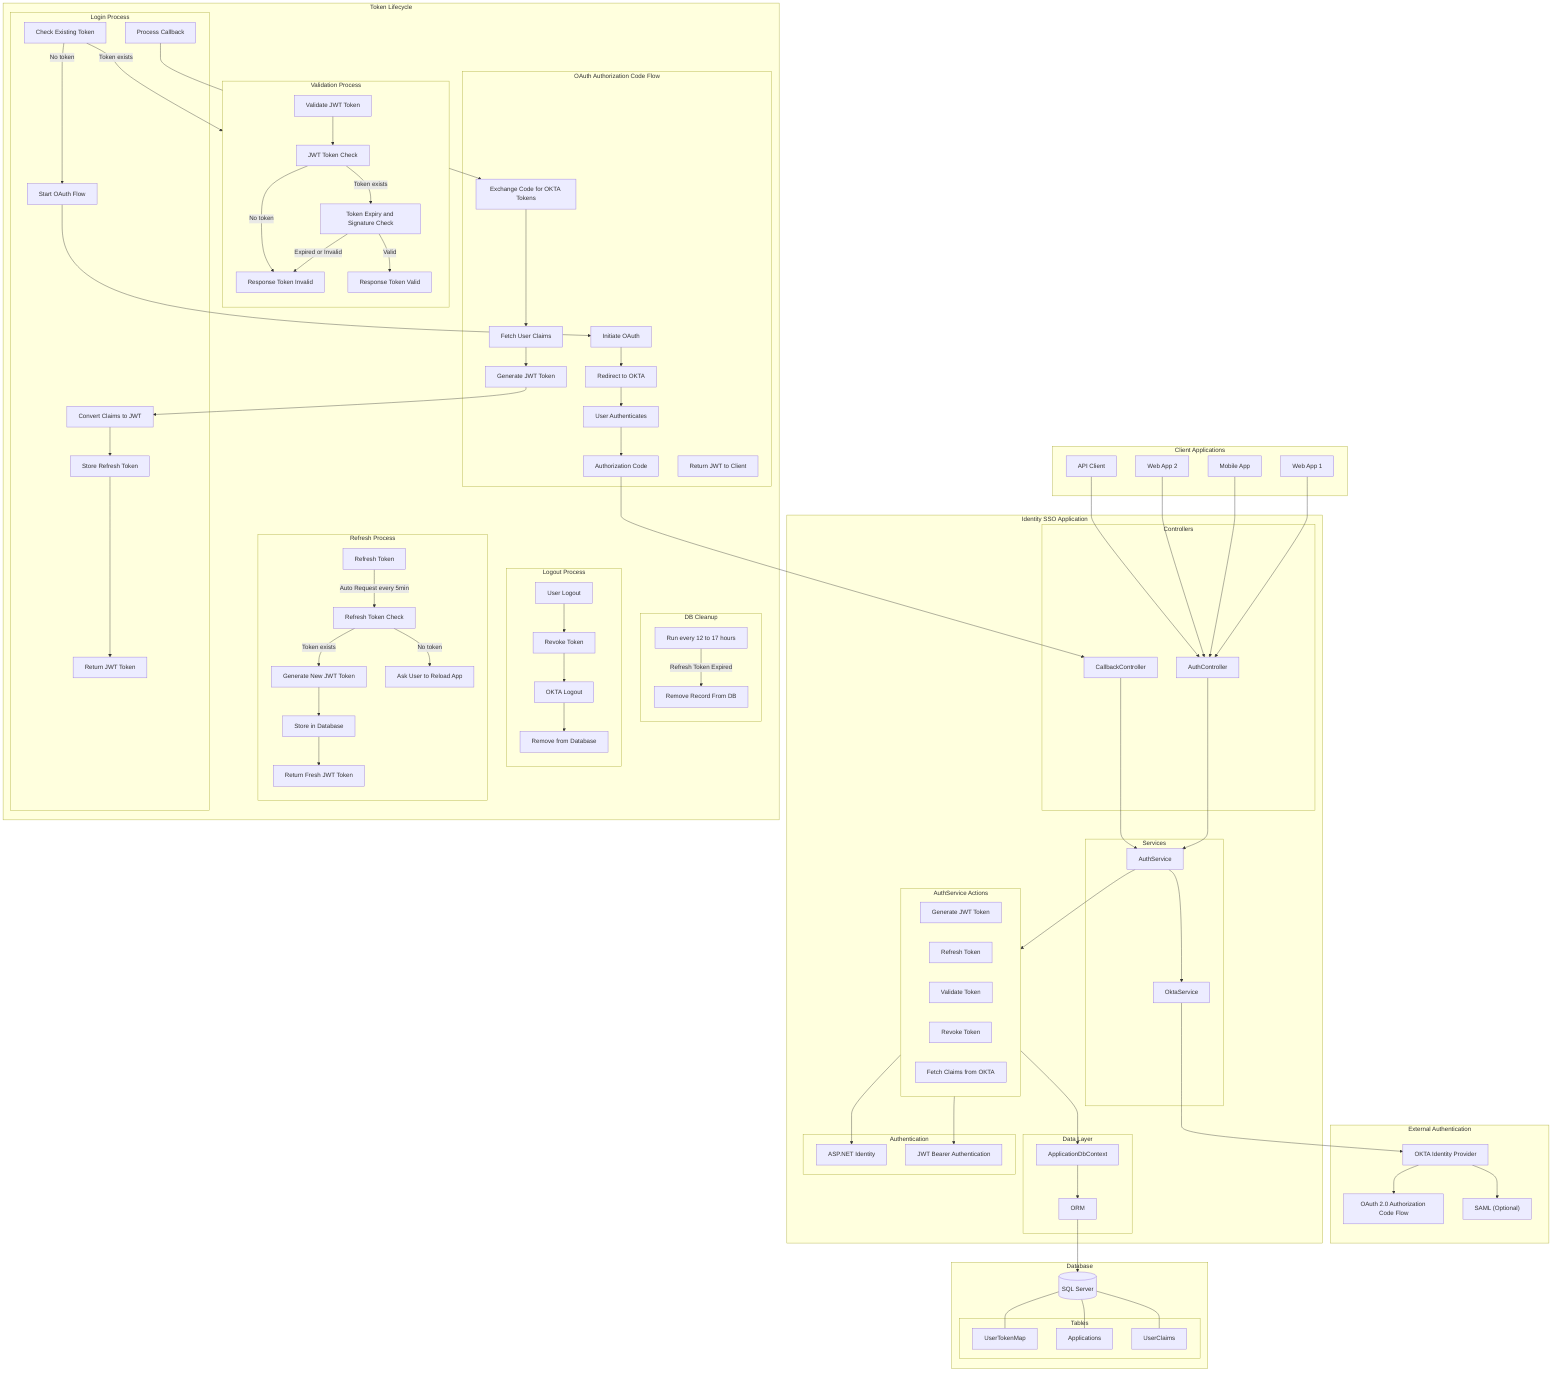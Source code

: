---
config:
  layout: dagre
---
flowchart TB
 subgraph ClientApps["Client Applications"]
    direction LR
        A1["Web App 1"]
        A2["Mobile App"]
        A3["Web App 2"]
        A4["API Client"]
  end
 subgraph Controllers["Controllers"]
        AC["AuthController"]
        CC["CallbackController"]
  end
 subgraph Services["Services"]
    direction LR
        AS["AuthService"]
        OS["OktaService"]
  end
 subgraph AuthServiceActions["AuthService Actions"]
    direction LR
        AGTK["Generate JWT Token"]
        ARTK["Refresh Token"]
        AVTK["Validate Token"]
        ARVK["Revoke Token"]
        AFC["Fetch Claims from OKTA"]
  end
 subgraph ExternalAuth["External Authentication"]
    direction LR
        OKTA["OKTA Identity Provider"]
        OAUTH["OAuth 2.0 Authorization Code Flow"]
        SAML["SAML (Optional)"]
  end
 subgraph DataLayer["Data Layer"]
    direction LR
        DB["ApplicationDbContext"]
        EF["ORM"]
  end
 subgraph Auth["Authentication"]
        ID["ASP.NET Identity"]
        JWT["JWT Bearer Authentication"]
  end
 subgraph IdentityApp["Identity SSO Application"]
    direction TB
        Controllers
        Services
        AuthServiceActions
        DataLayer
        Auth
  end
 subgraph Tables["Tables"]
    direction LR
        RTT["UserTokenMap"]
        AT["Applications"]
        UCT["UserClaims"]
  end
 subgraph Database["Database"]
    direction LR
        SQL[("SQL Server")]
        Tables
  end
 subgraph DBCleanup["DB Cleanup"]
    direction TB
        RemoveRecordFromDB["Remove Record From DB"]
        DBCleanupJob["Run every 12 to 17 hours"]
  end
 subgraph LogoutFlow["Logout Process"]
    direction TB
        RevokeToken["Revoke Token"]
        OktaLogout["OKTA Logout"]
        Logout["User Logout"]
        DeleteFromDB["Remove from Database"]
  end
 subgraph ValidationFlow["Validation Process"]
    direction TB
        TokenCheck["JWT Token Check"]
        Validate["Validate JWT Token"]
        ExpiryCheck["Token Expiry and Signature Check"]
        ResponseTokenInValid["Response Token Invalid"]
        ResponseTokenValid["Response Token Valid"]
  end
 subgraph RefreshFlow["Refresh Process"]
    direction TB
        RefreshTokenCheck["Refresh Token Check"]
        RefreshTokenRequest["Refresh Token"]
        RefreshGenerateNew["Generate New JWT Token"]
        RefreshDBInsert["Store in Database"]
        RefreshReturnToken["Return Fresh JWT Token"]
        ReloadApp["Ask User to Reload App"]
  end
 subgraph OAuthFlow["OAuth Authorization Code Flow"]
    direction TB
        InitiateAuth["Initiate OAuth"]
        RedirectToOkta["Redirect to OKTA"]
        UserAuth["User Authenticates"]
        AuthCode["Authorization Code"]
        TokenExchange["Exchange Code for OKTA Tokens"]
        FetchClaims["Fetch User Claims"]
        GenerateJWT["Generate JWT Token"]
        ReturnJWT["Return JWT to Client"]
  end
 subgraph LoginFlow["Login Process"]
    direction TB
        CheckExisting["Check Existing Token"]
        StartOAuth["Start OAuth Flow"]
        ProcessCallback["Process Callback"]
        ClaimsToJWT["Convert Claims to JWT"]
        DBInsert["Store Refresh Token"]
        ReturnToken["Return JWT Token"]
  end
 subgraph TokenLifecycle["Token Lifecycle"]
    direction TB
        DBCleanup
        LogoutFlow
        ValidationFlow
        RefreshFlow
        OAuthFlow
        LoginFlow
  end
    DBCleanupJob -- Refresh Token Expired --> RemoveRecordFromDB
    A1 --> AC
    A2 --> AC
    A3 --> AC
    A4 --> AC
    AC --> AS
    CC --> AS
    AS --> OS & AuthServiceActions
    OS --> OKTA
    OKTA --> OAUTH & SAML
    AuthServiceActions --> DB & ID & JWT
    DB --> EF
    EF --> SQL
    SQL --- RTT & AT & UCT
    Logout --> RevokeToken
    RevokeToken --> OktaLogout
    OktaLogout --> DeleteFromDB
    Validate --> TokenCheck
    TokenCheck -- Token exists --> ExpiryCheck
    TokenCheck -- No token --> ResponseTokenInValid
    ExpiryCheck -- Expired or Invalid --> ResponseTokenInValid
    ExpiryCheck -- Valid --> ResponseTokenValid
    RefreshTokenRequest -- Auto Request every 5min --> RefreshTokenCheck
    RefreshTokenCheck -- Token exists --> RefreshGenerateNew
    RefreshGenerateNew --> RefreshDBInsert
    RefreshDBInsert --> RefreshReturnToken
    RefreshTokenCheck -- No token --> ReloadApp
    StartOAuth --> InitiateAuth
    InitiateAuth --> RedirectToOkta
    RedirectToOkta --> UserAuth
    UserAuth --> AuthCode
    AuthCode --> CC
    ProcessCallback --> TokenExchange
    TokenExchange --> FetchClaims
    FetchClaims --> GenerateJWT
    GenerateJWT --> ClaimsToJWT
    ClaimsToJWT --> DBInsert
    DBInsert --> ReturnToken
    CheckExisting -- Token exists --> ValidationFlow
    CheckExisting -- No token --> StartOAuth